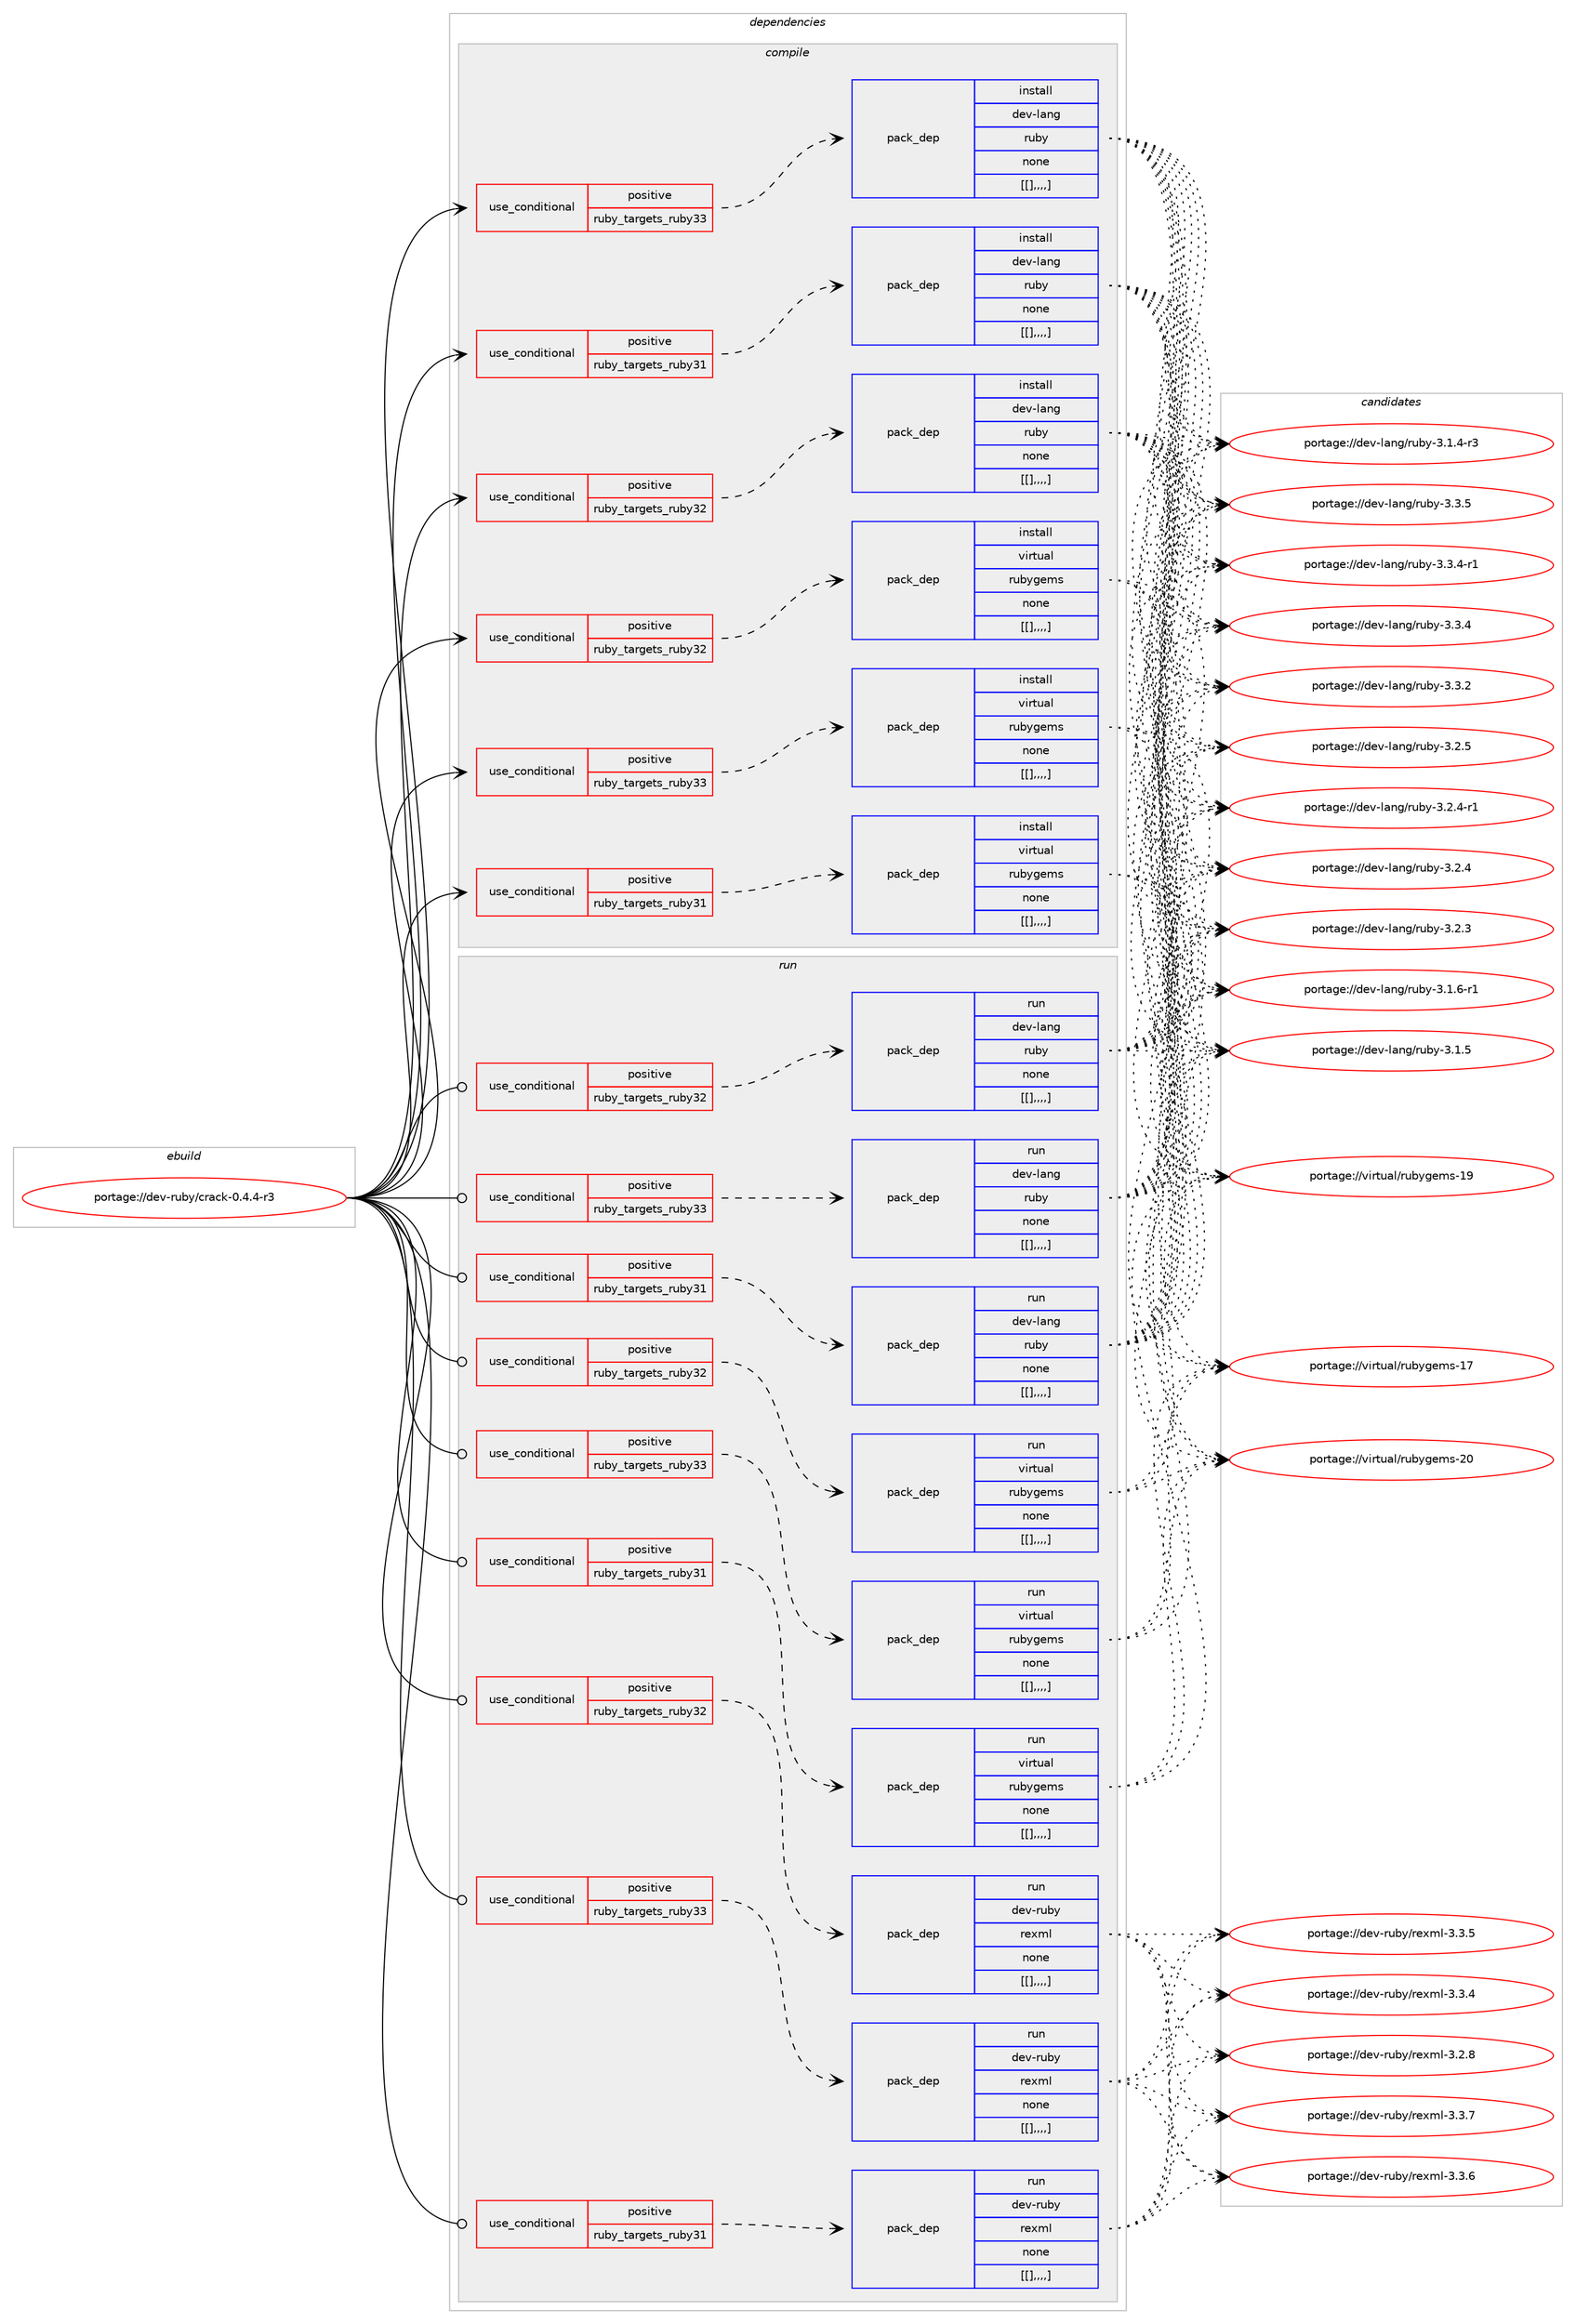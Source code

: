 digraph prolog {

# *************
# Graph options
# *************

newrank=true;
concentrate=true;
compound=true;
graph [rankdir=LR,fontname=Helvetica,fontsize=10,ranksep=1.5];#, ranksep=2.5, nodesep=0.2];
edge  [arrowhead=vee];
node  [fontname=Helvetica,fontsize=10];

# **********
# The ebuild
# **********

subgraph cluster_leftcol {
color=gray;
label=<<i>ebuild</i>>;
id [label="portage://dev-ruby/crack-0.4.4-r3", color=red, width=4, href="../dev-ruby/crack-0.4.4-r3.svg"];
}

# ****************
# The dependencies
# ****************

subgraph cluster_midcol {
color=gray;
label=<<i>dependencies</i>>;
subgraph cluster_compile {
fillcolor="#eeeeee";
style=filled;
label=<<i>compile</i>>;
subgraph cond47287 {
dependency182764 [label=<<TABLE BORDER="0" CELLBORDER="1" CELLSPACING="0" CELLPADDING="4"><TR><TD ROWSPAN="3" CELLPADDING="10">use_conditional</TD></TR><TR><TD>positive</TD></TR><TR><TD>ruby_targets_ruby31</TD></TR></TABLE>>, shape=none, color=red];
subgraph pack134191 {
dependency182765 [label=<<TABLE BORDER="0" CELLBORDER="1" CELLSPACING="0" CELLPADDING="4" WIDTH="220"><TR><TD ROWSPAN="6" CELLPADDING="30">pack_dep</TD></TR><TR><TD WIDTH="110">install</TD></TR><TR><TD>dev-lang</TD></TR><TR><TD>ruby</TD></TR><TR><TD>none</TD></TR><TR><TD>[[],,,,]</TD></TR></TABLE>>, shape=none, color=blue];
}
dependency182764:e -> dependency182765:w [weight=20,style="dashed",arrowhead="vee"];
}
id:e -> dependency182764:w [weight=20,style="solid",arrowhead="vee"];
subgraph cond47288 {
dependency182766 [label=<<TABLE BORDER="0" CELLBORDER="1" CELLSPACING="0" CELLPADDING="4"><TR><TD ROWSPAN="3" CELLPADDING="10">use_conditional</TD></TR><TR><TD>positive</TD></TR><TR><TD>ruby_targets_ruby31</TD></TR></TABLE>>, shape=none, color=red];
subgraph pack134192 {
dependency182767 [label=<<TABLE BORDER="0" CELLBORDER="1" CELLSPACING="0" CELLPADDING="4" WIDTH="220"><TR><TD ROWSPAN="6" CELLPADDING="30">pack_dep</TD></TR><TR><TD WIDTH="110">install</TD></TR><TR><TD>virtual</TD></TR><TR><TD>rubygems</TD></TR><TR><TD>none</TD></TR><TR><TD>[[],,,,]</TD></TR></TABLE>>, shape=none, color=blue];
}
dependency182766:e -> dependency182767:w [weight=20,style="dashed",arrowhead="vee"];
}
id:e -> dependency182766:w [weight=20,style="solid",arrowhead="vee"];
subgraph cond47289 {
dependency182768 [label=<<TABLE BORDER="0" CELLBORDER="1" CELLSPACING="0" CELLPADDING="4"><TR><TD ROWSPAN="3" CELLPADDING="10">use_conditional</TD></TR><TR><TD>positive</TD></TR><TR><TD>ruby_targets_ruby32</TD></TR></TABLE>>, shape=none, color=red];
subgraph pack134193 {
dependency182769 [label=<<TABLE BORDER="0" CELLBORDER="1" CELLSPACING="0" CELLPADDING="4" WIDTH="220"><TR><TD ROWSPAN="6" CELLPADDING="30">pack_dep</TD></TR><TR><TD WIDTH="110">install</TD></TR><TR><TD>dev-lang</TD></TR><TR><TD>ruby</TD></TR><TR><TD>none</TD></TR><TR><TD>[[],,,,]</TD></TR></TABLE>>, shape=none, color=blue];
}
dependency182768:e -> dependency182769:w [weight=20,style="dashed",arrowhead="vee"];
}
id:e -> dependency182768:w [weight=20,style="solid",arrowhead="vee"];
subgraph cond47290 {
dependency182770 [label=<<TABLE BORDER="0" CELLBORDER="1" CELLSPACING="0" CELLPADDING="4"><TR><TD ROWSPAN="3" CELLPADDING="10">use_conditional</TD></TR><TR><TD>positive</TD></TR><TR><TD>ruby_targets_ruby32</TD></TR></TABLE>>, shape=none, color=red];
subgraph pack134194 {
dependency182771 [label=<<TABLE BORDER="0" CELLBORDER="1" CELLSPACING="0" CELLPADDING="4" WIDTH="220"><TR><TD ROWSPAN="6" CELLPADDING="30">pack_dep</TD></TR><TR><TD WIDTH="110">install</TD></TR><TR><TD>virtual</TD></TR><TR><TD>rubygems</TD></TR><TR><TD>none</TD></TR><TR><TD>[[],,,,]</TD></TR></TABLE>>, shape=none, color=blue];
}
dependency182770:e -> dependency182771:w [weight=20,style="dashed",arrowhead="vee"];
}
id:e -> dependency182770:w [weight=20,style="solid",arrowhead="vee"];
subgraph cond47291 {
dependency182772 [label=<<TABLE BORDER="0" CELLBORDER="1" CELLSPACING="0" CELLPADDING="4"><TR><TD ROWSPAN="3" CELLPADDING="10">use_conditional</TD></TR><TR><TD>positive</TD></TR><TR><TD>ruby_targets_ruby33</TD></TR></TABLE>>, shape=none, color=red];
subgraph pack134195 {
dependency182773 [label=<<TABLE BORDER="0" CELLBORDER="1" CELLSPACING="0" CELLPADDING="4" WIDTH="220"><TR><TD ROWSPAN="6" CELLPADDING="30">pack_dep</TD></TR><TR><TD WIDTH="110">install</TD></TR><TR><TD>dev-lang</TD></TR><TR><TD>ruby</TD></TR><TR><TD>none</TD></TR><TR><TD>[[],,,,]</TD></TR></TABLE>>, shape=none, color=blue];
}
dependency182772:e -> dependency182773:w [weight=20,style="dashed",arrowhead="vee"];
}
id:e -> dependency182772:w [weight=20,style="solid",arrowhead="vee"];
subgraph cond47292 {
dependency182774 [label=<<TABLE BORDER="0" CELLBORDER="1" CELLSPACING="0" CELLPADDING="4"><TR><TD ROWSPAN="3" CELLPADDING="10">use_conditional</TD></TR><TR><TD>positive</TD></TR><TR><TD>ruby_targets_ruby33</TD></TR></TABLE>>, shape=none, color=red];
subgraph pack134196 {
dependency182775 [label=<<TABLE BORDER="0" CELLBORDER="1" CELLSPACING="0" CELLPADDING="4" WIDTH="220"><TR><TD ROWSPAN="6" CELLPADDING="30">pack_dep</TD></TR><TR><TD WIDTH="110">install</TD></TR><TR><TD>virtual</TD></TR><TR><TD>rubygems</TD></TR><TR><TD>none</TD></TR><TR><TD>[[],,,,]</TD></TR></TABLE>>, shape=none, color=blue];
}
dependency182774:e -> dependency182775:w [weight=20,style="dashed",arrowhead="vee"];
}
id:e -> dependency182774:w [weight=20,style="solid",arrowhead="vee"];
}
subgraph cluster_compileandrun {
fillcolor="#eeeeee";
style=filled;
label=<<i>compile and run</i>>;
}
subgraph cluster_run {
fillcolor="#eeeeee";
style=filled;
label=<<i>run</i>>;
subgraph cond47293 {
dependency182776 [label=<<TABLE BORDER="0" CELLBORDER="1" CELLSPACING="0" CELLPADDING="4"><TR><TD ROWSPAN="3" CELLPADDING="10">use_conditional</TD></TR><TR><TD>positive</TD></TR><TR><TD>ruby_targets_ruby31</TD></TR></TABLE>>, shape=none, color=red];
subgraph pack134197 {
dependency182777 [label=<<TABLE BORDER="0" CELLBORDER="1" CELLSPACING="0" CELLPADDING="4" WIDTH="220"><TR><TD ROWSPAN="6" CELLPADDING="30">pack_dep</TD></TR><TR><TD WIDTH="110">run</TD></TR><TR><TD>dev-lang</TD></TR><TR><TD>ruby</TD></TR><TR><TD>none</TD></TR><TR><TD>[[],,,,]</TD></TR></TABLE>>, shape=none, color=blue];
}
dependency182776:e -> dependency182777:w [weight=20,style="dashed",arrowhead="vee"];
}
id:e -> dependency182776:w [weight=20,style="solid",arrowhead="odot"];
subgraph cond47294 {
dependency182778 [label=<<TABLE BORDER="0" CELLBORDER="1" CELLSPACING="0" CELLPADDING="4"><TR><TD ROWSPAN="3" CELLPADDING="10">use_conditional</TD></TR><TR><TD>positive</TD></TR><TR><TD>ruby_targets_ruby31</TD></TR></TABLE>>, shape=none, color=red];
subgraph pack134198 {
dependency182779 [label=<<TABLE BORDER="0" CELLBORDER="1" CELLSPACING="0" CELLPADDING="4" WIDTH="220"><TR><TD ROWSPAN="6" CELLPADDING="30">pack_dep</TD></TR><TR><TD WIDTH="110">run</TD></TR><TR><TD>dev-ruby</TD></TR><TR><TD>rexml</TD></TR><TR><TD>none</TD></TR><TR><TD>[[],,,,]</TD></TR></TABLE>>, shape=none, color=blue];
}
dependency182778:e -> dependency182779:w [weight=20,style="dashed",arrowhead="vee"];
}
id:e -> dependency182778:w [weight=20,style="solid",arrowhead="odot"];
subgraph cond47295 {
dependency182780 [label=<<TABLE BORDER="0" CELLBORDER="1" CELLSPACING="0" CELLPADDING="4"><TR><TD ROWSPAN="3" CELLPADDING="10">use_conditional</TD></TR><TR><TD>positive</TD></TR><TR><TD>ruby_targets_ruby31</TD></TR></TABLE>>, shape=none, color=red];
subgraph pack134199 {
dependency182781 [label=<<TABLE BORDER="0" CELLBORDER="1" CELLSPACING="0" CELLPADDING="4" WIDTH="220"><TR><TD ROWSPAN="6" CELLPADDING="30">pack_dep</TD></TR><TR><TD WIDTH="110">run</TD></TR><TR><TD>virtual</TD></TR><TR><TD>rubygems</TD></TR><TR><TD>none</TD></TR><TR><TD>[[],,,,]</TD></TR></TABLE>>, shape=none, color=blue];
}
dependency182780:e -> dependency182781:w [weight=20,style="dashed",arrowhead="vee"];
}
id:e -> dependency182780:w [weight=20,style="solid",arrowhead="odot"];
subgraph cond47296 {
dependency182782 [label=<<TABLE BORDER="0" CELLBORDER="1" CELLSPACING="0" CELLPADDING="4"><TR><TD ROWSPAN="3" CELLPADDING="10">use_conditional</TD></TR><TR><TD>positive</TD></TR><TR><TD>ruby_targets_ruby32</TD></TR></TABLE>>, shape=none, color=red];
subgraph pack134200 {
dependency182783 [label=<<TABLE BORDER="0" CELLBORDER="1" CELLSPACING="0" CELLPADDING="4" WIDTH="220"><TR><TD ROWSPAN="6" CELLPADDING="30">pack_dep</TD></TR><TR><TD WIDTH="110">run</TD></TR><TR><TD>dev-lang</TD></TR><TR><TD>ruby</TD></TR><TR><TD>none</TD></TR><TR><TD>[[],,,,]</TD></TR></TABLE>>, shape=none, color=blue];
}
dependency182782:e -> dependency182783:w [weight=20,style="dashed",arrowhead="vee"];
}
id:e -> dependency182782:w [weight=20,style="solid",arrowhead="odot"];
subgraph cond47297 {
dependency182784 [label=<<TABLE BORDER="0" CELLBORDER="1" CELLSPACING="0" CELLPADDING="4"><TR><TD ROWSPAN="3" CELLPADDING="10">use_conditional</TD></TR><TR><TD>positive</TD></TR><TR><TD>ruby_targets_ruby32</TD></TR></TABLE>>, shape=none, color=red];
subgraph pack134201 {
dependency182785 [label=<<TABLE BORDER="0" CELLBORDER="1" CELLSPACING="0" CELLPADDING="4" WIDTH="220"><TR><TD ROWSPAN="6" CELLPADDING="30">pack_dep</TD></TR><TR><TD WIDTH="110">run</TD></TR><TR><TD>dev-ruby</TD></TR><TR><TD>rexml</TD></TR><TR><TD>none</TD></TR><TR><TD>[[],,,,]</TD></TR></TABLE>>, shape=none, color=blue];
}
dependency182784:e -> dependency182785:w [weight=20,style="dashed",arrowhead="vee"];
}
id:e -> dependency182784:w [weight=20,style="solid",arrowhead="odot"];
subgraph cond47298 {
dependency182786 [label=<<TABLE BORDER="0" CELLBORDER="1" CELLSPACING="0" CELLPADDING="4"><TR><TD ROWSPAN="3" CELLPADDING="10">use_conditional</TD></TR><TR><TD>positive</TD></TR><TR><TD>ruby_targets_ruby32</TD></TR></TABLE>>, shape=none, color=red];
subgraph pack134202 {
dependency182787 [label=<<TABLE BORDER="0" CELLBORDER="1" CELLSPACING="0" CELLPADDING="4" WIDTH="220"><TR><TD ROWSPAN="6" CELLPADDING="30">pack_dep</TD></TR><TR><TD WIDTH="110">run</TD></TR><TR><TD>virtual</TD></TR><TR><TD>rubygems</TD></TR><TR><TD>none</TD></TR><TR><TD>[[],,,,]</TD></TR></TABLE>>, shape=none, color=blue];
}
dependency182786:e -> dependency182787:w [weight=20,style="dashed",arrowhead="vee"];
}
id:e -> dependency182786:w [weight=20,style="solid",arrowhead="odot"];
subgraph cond47299 {
dependency182788 [label=<<TABLE BORDER="0" CELLBORDER="1" CELLSPACING="0" CELLPADDING="4"><TR><TD ROWSPAN="3" CELLPADDING="10">use_conditional</TD></TR><TR><TD>positive</TD></TR><TR><TD>ruby_targets_ruby33</TD></TR></TABLE>>, shape=none, color=red];
subgraph pack134203 {
dependency182789 [label=<<TABLE BORDER="0" CELLBORDER="1" CELLSPACING="0" CELLPADDING="4" WIDTH="220"><TR><TD ROWSPAN="6" CELLPADDING="30">pack_dep</TD></TR><TR><TD WIDTH="110">run</TD></TR><TR><TD>dev-lang</TD></TR><TR><TD>ruby</TD></TR><TR><TD>none</TD></TR><TR><TD>[[],,,,]</TD></TR></TABLE>>, shape=none, color=blue];
}
dependency182788:e -> dependency182789:w [weight=20,style="dashed",arrowhead="vee"];
}
id:e -> dependency182788:w [weight=20,style="solid",arrowhead="odot"];
subgraph cond47300 {
dependency182790 [label=<<TABLE BORDER="0" CELLBORDER="1" CELLSPACING="0" CELLPADDING="4"><TR><TD ROWSPAN="3" CELLPADDING="10">use_conditional</TD></TR><TR><TD>positive</TD></TR><TR><TD>ruby_targets_ruby33</TD></TR></TABLE>>, shape=none, color=red];
subgraph pack134204 {
dependency182791 [label=<<TABLE BORDER="0" CELLBORDER="1" CELLSPACING="0" CELLPADDING="4" WIDTH="220"><TR><TD ROWSPAN="6" CELLPADDING="30">pack_dep</TD></TR><TR><TD WIDTH="110">run</TD></TR><TR><TD>dev-ruby</TD></TR><TR><TD>rexml</TD></TR><TR><TD>none</TD></TR><TR><TD>[[],,,,]</TD></TR></TABLE>>, shape=none, color=blue];
}
dependency182790:e -> dependency182791:w [weight=20,style="dashed",arrowhead="vee"];
}
id:e -> dependency182790:w [weight=20,style="solid",arrowhead="odot"];
subgraph cond47301 {
dependency182792 [label=<<TABLE BORDER="0" CELLBORDER="1" CELLSPACING="0" CELLPADDING="4"><TR><TD ROWSPAN="3" CELLPADDING="10">use_conditional</TD></TR><TR><TD>positive</TD></TR><TR><TD>ruby_targets_ruby33</TD></TR></TABLE>>, shape=none, color=red];
subgraph pack134205 {
dependency182793 [label=<<TABLE BORDER="0" CELLBORDER="1" CELLSPACING="0" CELLPADDING="4" WIDTH="220"><TR><TD ROWSPAN="6" CELLPADDING="30">pack_dep</TD></TR><TR><TD WIDTH="110">run</TD></TR><TR><TD>virtual</TD></TR><TR><TD>rubygems</TD></TR><TR><TD>none</TD></TR><TR><TD>[[],,,,]</TD></TR></TABLE>>, shape=none, color=blue];
}
dependency182792:e -> dependency182793:w [weight=20,style="dashed",arrowhead="vee"];
}
id:e -> dependency182792:w [weight=20,style="solid",arrowhead="odot"];
}
}

# **************
# The candidates
# **************

subgraph cluster_choices {
rank=same;
color=gray;
label=<<i>candidates</i>>;

subgraph choice134191 {
color=black;
nodesep=1;
choice10010111845108971101034711411798121455146514653 [label="portage://dev-lang/ruby-3.3.5", color=red, width=4,href="../dev-lang/ruby-3.3.5.svg"];
choice100101118451089711010347114117981214551465146524511449 [label="portage://dev-lang/ruby-3.3.4-r1", color=red, width=4,href="../dev-lang/ruby-3.3.4-r1.svg"];
choice10010111845108971101034711411798121455146514652 [label="portage://dev-lang/ruby-3.3.4", color=red, width=4,href="../dev-lang/ruby-3.3.4.svg"];
choice10010111845108971101034711411798121455146514650 [label="portage://dev-lang/ruby-3.3.2", color=red, width=4,href="../dev-lang/ruby-3.3.2.svg"];
choice10010111845108971101034711411798121455146504653 [label="portage://dev-lang/ruby-3.2.5", color=red, width=4,href="../dev-lang/ruby-3.2.5.svg"];
choice100101118451089711010347114117981214551465046524511449 [label="portage://dev-lang/ruby-3.2.4-r1", color=red, width=4,href="../dev-lang/ruby-3.2.4-r1.svg"];
choice10010111845108971101034711411798121455146504652 [label="portage://dev-lang/ruby-3.2.4", color=red, width=4,href="../dev-lang/ruby-3.2.4.svg"];
choice10010111845108971101034711411798121455146504651 [label="portage://dev-lang/ruby-3.2.3", color=red, width=4,href="../dev-lang/ruby-3.2.3.svg"];
choice100101118451089711010347114117981214551464946544511449 [label="portage://dev-lang/ruby-3.1.6-r1", color=red, width=4,href="../dev-lang/ruby-3.1.6-r1.svg"];
choice10010111845108971101034711411798121455146494653 [label="portage://dev-lang/ruby-3.1.5", color=red, width=4,href="../dev-lang/ruby-3.1.5.svg"];
choice100101118451089711010347114117981214551464946524511451 [label="portage://dev-lang/ruby-3.1.4-r3", color=red, width=4,href="../dev-lang/ruby-3.1.4-r3.svg"];
dependency182765:e -> choice10010111845108971101034711411798121455146514653:w [style=dotted,weight="100"];
dependency182765:e -> choice100101118451089711010347114117981214551465146524511449:w [style=dotted,weight="100"];
dependency182765:e -> choice10010111845108971101034711411798121455146514652:w [style=dotted,weight="100"];
dependency182765:e -> choice10010111845108971101034711411798121455146514650:w [style=dotted,weight="100"];
dependency182765:e -> choice10010111845108971101034711411798121455146504653:w [style=dotted,weight="100"];
dependency182765:e -> choice100101118451089711010347114117981214551465046524511449:w [style=dotted,weight="100"];
dependency182765:e -> choice10010111845108971101034711411798121455146504652:w [style=dotted,weight="100"];
dependency182765:e -> choice10010111845108971101034711411798121455146504651:w [style=dotted,weight="100"];
dependency182765:e -> choice100101118451089711010347114117981214551464946544511449:w [style=dotted,weight="100"];
dependency182765:e -> choice10010111845108971101034711411798121455146494653:w [style=dotted,weight="100"];
dependency182765:e -> choice100101118451089711010347114117981214551464946524511451:w [style=dotted,weight="100"];
}
subgraph choice134192 {
color=black;
nodesep=1;
choice118105114116117971084711411798121103101109115455048 [label="portage://virtual/rubygems-20", color=red, width=4,href="../virtual/rubygems-20.svg"];
choice118105114116117971084711411798121103101109115454957 [label="portage://virtual/rubygems-19", color=red, width=4,href="../virtual/rubygems-19.svg"];
choice118105114116117971084711411798121103101109115454955 [label="portage://virtual/rubygems-17", color=red, width=4,href="../virtual/rubygems-17.svg"];
dependency182767:e -> choice118105114116117971084711411798121103101109115455048:w [style=dotted,weight="100"];
dependency182767:e -> choice118105114116117971084711411798121103101109115454957:w [style=dotted,weight="100"];
dependency182767:e -> choice118105114116117971084711411798121103101109115454955:w [style=dotted,weight="100"];
}
subgraph choice134193 {
color=black;
nodesep=1;
choice10010111845108971101034711411798121455146514653 [label="portage://dev-lang/ruby-3.3.5", color=red, width=4,href="../dev-lang/ruby-3.3.5.svg"];
choice100101118451089711010347114117981214551465146524511449 [label="portage://dev-lang/ruby-3.3.4-r1", color=red, width=4,href="../dev-lang/ruby-3.3.4-r1.svg"];
choice10010111845108971101034711411798121455146514652 [label="portage://dev-lang/ruby-3.3.4", color=red, width=4,href="../dev-lang/ruby-3.3.4.svg"];
choice10010111845108971101034711411798121455146514650 [label="portage://dev-lang/ruby-3.3.2", color=red, width=4,href="../dev-lang/ruby-3.3.2.svg"];
choice10010111845108971101034711411798121455146504653 [label="portage://dev-lang/ruby-3.2.5", color=red, width=4,href="../dev-lang/ruby-3.2.5.svg"];
choice100101118451089711010347114117981214551465046524511449 [label="portage://dev-lang/ruby-3.2.4-r1", color=red, width=4,href="../dev-lang/ruby-3.2.4-r1.svg"];
choice10010111845108971101034711411798121455146504652 [label="portage://dev-lang/ruby-3.2.4", color=red, width=4,href="../dev-lang/ruby-3.2.4.svg"];
choice10010111845108971101034711411798121455146504651 [label="portage://dev-lang/ruby-3.2.3", color=red, width=4,href="../dev-lang/ruby-3.2.3.svg"];
choice100101118451089711010347114117981214551464946544511449 [label="portage://dev-lang/ruby-3.1.6-r1", color=red, width=4,href="../dev-lang/ruby-3.1.6-r1.svg"];
choice10010111845108971101034711411798121455146494653 [label="portage://dev-lang/ruby-3.1.5", color=red, width=4,href="../dev-lang/ruby-3.1.5.svg"];
choice100101118451089711010347114117981214551464946524511451 [label="portage://dev-lang/ruby-3.1.4-r3", color=red, width=4,href="../dev-lang/ruby-3.1.4-r3.svg"];
dependency182769:e -> choice10010111845108971101034711411798121455146514653:w [style=dotted,weight="100"];
dependency182769:e -> choice100101118451089711010347114117981214551465146524511449:w [style=dotted,weight="100"];
dependency182769:e -> choice10010111845108971101034711411798121455146514652:w [style=dotted,weight="100"];
dependency182769:e -> choice10010111845108971101034711411798121455146514650:w [style=dotted,weight="100"];
dependency182769:e -> choice10010111845108971101034711411798121455146504653:w [style=dotted,weight="100"];
dependency182769:e -> choice100101118451089711010347114117981214551465046524511449:w [style=dotted,weight="100"];
dependency182769:e -> choice10010111845108971101034711411798121455146504652:w [style=dotted,weight="100"];
dependency182769:e -> choice10010111845108971101034711411798121455146504651:w [style=dotted,weight="100"];
dependency182769:e -> choice100101118451089711010347114117981214551464946544511449:w [style=dotted,weight="100"];
dependency182769:e -> choice10010111845108971101034711411798121455146494653:w [style=dotted,weight="100"];
dependency182769:e -> choice100101118451089711010347114117981214551464946524511451:w [style=dotted,weight="100"];
}
subgraph choice134194 {
color=black;
nodesep=1;
choice118105114116117971084711411798121103101109115455048 [label="portage://virtual/rubygems-20", color=red, width=4,href="../virtual/rubygems-20.svg"];
choice118105114116117971084711411798121103101109115454957 [label="portage://virtual/rubygems-19", color=red, width=4,href="../virtual/rubygems-19.svg"];
choice118105114116117971084711411798121103101109115454955 [label="portage://virtual/rubygems-17", color=red, width=4,href="../virtual/rubygems-17.svg"];
dependency182771:e -> choice118105114116117971084711411798121103101109115455048:w [style=dotted,weight="100"];
dependency182771:e -> choice118105114116117971084711411798121103101109115454957:w [style=dotted,weight="100"];
dependency182771:e -> choice118105114116117971084711411798121103101109115454955:w [style=dotted,weight="100"];
}
subgraph choice134195 {
color=black;
nodesep=1;
choice10010111845108971101034711411798121455146514653 [label="portage://dev-lang/ruby-3.3.5", color=red, width=4,href="../dev-lang/ruby-3.3.5.svg"];
choice100101118451089711010347114117981214551465146524511449 [label="portage://dev-lang/ruby-3.3.4-r1", color=red, width=4,href="../dev-lang/ruby-3.3.4-r1.svg"];
choice10010111845108971101034711411798121455146514652 [label="portage://dev-lang/ruby-3.3.4", color=red, width=4,href="../dev-lang/ruby-3.3.4.svg"];
choice10010111845108971101034711411798121455146514650 [label="portage://dev-lang/ruby-3.3.2", color=red, width=4,href="../dev-lang/ruby-3.3.2.svg"];
choice10010111845108971101034711411798121455146504653 [label="portage://dev-lang/ruby-3.2.5", color=red, width=4,href="../dev-lang/ruby-3.2.5.svg"];
choice100101118451089711010347114117981214551465046524511449 [label="portage://dev-lang/ruby-3.2.4-r1", color=red, width=4,href="../dev-lang/ruby-3.2.4-r1.svg"];
choice10010111845108971101034711411798121455146504652 [label="portage://dev-lang/ruby-3.2.4", color=red, width=4,href="../dev-lang/ruby-3.2.4.svg"];
choice10010111845108971101034711411798121455146504651 [label="portage://dev-lang/ruby-3.2.3", color=red, width=4,href="../dev-lang/ruby-3.2.3.svg"];
choice100101118451089711010347114117981214551464946544511449 [label="portage://dev-lang/ruby-3.1.6-r1", color=red, width=4,href="../dev-lang/ruby-3.1.6-r1.svg"];
choice10010111845108971101034711411798121455146494653 [label="portage://dev-lang/ruby-3.1.5", color=red, width=4,href="../dev-lang/ruby-3.1.5.svg"];
choice100101118451089711010347114117981214551464946524511451 [label="portage://dev-lang/ruby-3.1.4-r3", color=red, width=4,href="../dev-lang/ruby-3.1.4-r3.svg"];
dependency182773:e -> choice10010111845108971101034711411798121455146514653:w [style=dotted,weight="100"];
dependency182773:e -> choice100101118451089711010347114117981214551465146524511449:w [style=dotted,weight="100"];
dependency182773:e -> choice10010111845108971101034711411798121455146514652:w [style=dotted,weight="100"];
dependency182773:e -> choice10010111845108971101034711411798121455146514650:w [style=dotted,weight="100"];
dependency182773:e -> choice10010111845108971101034711411798121455146504653:w [style=dotted,weight="100"];
dependency182773:e -> choice100101118451089711010347114117981214551465046524511449:w [style=dotted,weight="100"];
dependency182773:e -> choice10010111845108971101034711411798121455146504652:w [style=dotted,weight="100"];
dependency182773:e -> choice10010111845108971101034711411798121455146504651:w [style=dotted,weight="100"];
dependency182773:e -> choice100101118451089711010347114117981214551464946544511449:w [style=dotted,weight="100"];
dependency182773:e -> choice10010111845108971101034711411798121455146494653:w [style=dotted,weight="100"];
dependency182773:e -> choice100101118451089711010347114117981214551464946524511451:w [style=dotted,weight="100"];
}
subgraph choice134196 {
color=black;
nodesep=1;
choice118105114116117971084711411798121103101109115455048 [label="portage://virtual/rubygems-20", color=red, width=4,href="../virtual/rubygems-20.svg"];
choice118105114116117971084711411798121103101109115454957 [label="portage://virtual/rubygems-19", color=red, width=4,href="../virtual/rubygems-19.svg"];
choice118105114116117971084711411798121103101109115454955 [label="portage://virtual/rubygems-17", color=red, width=4,href="../virtual/rubygems-17.svg"];
dependency182775:e -> choice118105114116117971084711411798121103101109115455048:w [style=dotted,weight="100"];
dependency182775:e -> choice118105114116117971084711411798121103101109115454957:w [style=dotted,weight="100"];
dependency182775:e -> choice118105114116117971084711411798121103101109115454955:w [style=dotted,weight="100"];
}
subgraph choice134197 {
color=black;
nodesep=1;
choice10010111845108971101034711411798121455146514653 [label="portage://dev-lang/ruby-3.3.5", color=red, width=4,href="../dev-lang/ruby-3.3.5.svg"];
choice100101118451089711010347114117981214551465146524511449 [label="portage://dev-lang/ruby-3.3.4-r1", color=red, width=4,href="../dev-lang/ruby-3.3.4-r1.svg"];
choice10010111845108971101034711411798121455146514652 [label="portage://dev-lang/ruby-3.3.4", color=red, width=4,href="../dev-lang/ruby-3.3.4.svg"];
choice10010111845108971101034711411798121455146514650 [label="portage://dev-lang/ruby-3.3.2", color=red, width=4,href="../dev-lang/ruby-3.3.2.svg"];
choice10010111845108971101034711411798121455146504653 [label="portage://dev-lang/ruby-3.2.5", color=red, width=4,href="../dev-lang/ruby-3.2.5.svg"];
choice100101118451089711010347114117981214551465046524511449 [label="portage://dev-lang/ruby-3.2.4-r1", color=red, width=4,href="../dev-lang/ruby-3.2.4-r1.svg"];
choice10010111845108971101034711411798121455146504652 [label="portage://dev-lang/ruby-3.2.4", color=red, width=4,href="../dev-lang/ruby-3.2.4.svg"];
choice10010111845108971101034711411798121455146504651 [label="portage://dev-lang/ruby-3.2.3", color=red, width=4,href="../dev-lang/ruby-3.2.3.svg"];
choice100101118451089711010347114117981214551464946544511449 [label="portage://dev-lang/ruby-3.1.6-r1", color=red, width=4,href="../dev-lang/ruby-3.1.6-r1.svg"];
choice10010111845108971101034711411798121455146494653 [label="portage://dev-lang/ruby-3.1.5", color=red, width=4,href="../dev-lang/ruby-3.1.5.svg"];
choice100101118451089711010347114117981214551464946524511451 [label="portage://dev-lang/ruby-3.1.4-r3", color=red, width=4,href="../dev-lang/ruby-3.1.4-r3.svg"];
dependency182777:e -> choice10010111845108971101034711411798121455146514653:w [style=dotted,weight="100"];
dependency182777:e -> choice100101118451089711010347114117981214551465146524511449:w [style=dotted,weight="100"];
dependency182777:e -> choice10010111845108971101034711411798121455146514652:w [style=dotted,weight="100"];
dependency182777:e -> choice10010111845108971101034711411798121455146514650:w [style=dotted,weight="100"];
dependency182777:e -> choice10010111845108971101034711411798121455146504653:w [style=dotted,weight="100"];
dependency182777:e -> choice100101118451089711010347114117981214551465046524511449:w [style=dotted,weight="100"];
dependency182777:e -> choice10010111845108971101034711411798121455146504652:w [style=dotted,weight="100"];
dependency182777:e -> choice10010111845108971101034711411798121455146504651:w [style=dotted,weight="100"];
dependency182777:e -> choice100101118451089711010347114117981214551464946544511449:w [style=dotted,weight="100"];
dependency182777:e -> choice10010111845108971101034711411798121455146494653:w [style=dotted,weight="100"];
dependency182777:e -> choice100101118451089711010347114117981214551464946524511451:w [style=dotted,weight="100"];
}
subgraph choice134198 {
color=black;
nodesep=1;
choice100101118451141179812147114101120109108455146514655 [label="portage://dev-ruby/rexml-3.3.7", color=red, width=4,href="../dev-ruby/rexml-3.3.7.svg"];
choice100101118451141179812147114101120109108455146514654 [label="portage://dev-ruby/rexml-3.3.6", color=red, width=4,href="../dev-ruby/rexml-3.3.6.svg"];
choice100101118451141179812147114101120109108455146514653 [label="portage://dev-ruby/rexml-3.3.5", color=red, width=4,href="../dev-ruby/rexml-3.3.5.svg"];
choice100101118451141179812147114101120109108455146514652 [label="portage://dev-ruby/rexml-3.3.4", color=red, width=4,href="../dev-ruby/rexml-3.3.4.svg"];
choice100101118451141179812147114101120109108455146504656 [label="portage://dev-ruby/rexml-3.2.8", color=red, width=4,href="../dev-ruby/rexml-3.2.8.svg"];
dependency182779:e -> choice100101118451141179812147114101120109108455146514655:w [style=dotted,weight="100"];
dependency182779:e -> choice100101118451141179812147114101120109108455146514654:w [style=dotted,weight="100"];
dependency182779:e -> choice100101118451141179812147114101120109108455146514653:w [style=dotted,weight="100"];
dependency182779:e -> choice100101118451141179812147114101120109108455146514652:w [style=dotted,weight="100"];
dependency182779:e -> choice100101118451141179812147114101120109108455146504656:w [style=dotted,weight="100"];
}
subgraph choice134199 {
color=black;
nodesep=1;
choice118105114116117971084711411798121103101109115455048 [label="portage://virtual/rubygems-20", color=red, width=4,href="../virtual/rubygems-20.svg"];
choice118105114116117971084711411798121103101109115454957 [label="portage://virtual/rubygems-19", color=red, width=4,href="../virtual/rubygems-19.svg"];
choice118105114116117971084711411798121103101109115454955 [label="portage://virtual/rubygems-17", color=red, width=4,href="../virtual/rubygems-17.svg"];
dependency182781:e -> choice118105114116117971084711411798121103101109115455048:w [style=dotted,weight="100"];
dependency182781:e -> choice118105114116117971084711411798121103101109115454957:w [style=dotted,weight="100"];
dependency182781:e -> choice118105114116117971084711411798121103101109115454955:w [style=dotted,weight="100"];
}
subgraph choice134200 {
color=black;
nodesep=1;
choice10010111845108971101034711411798121455146514653 [label="portage://dev-lang/ruby-3.3.5", color=red, width=4,href="../dev-lang/ruby-3.3.5.svg"];
choice100101118451089711010347114117981214551465146524511449 [label="portage://dev-lang/ruby-3.3.4-r1", color=red, width=4,href="../dev-lang/ruby-3.3.4-r1.svg"];
choice10010111845108971101034711411798121455146514652 [label="portage://dev-lang/ruby-3.3.4", color=red, width=4,href="../dev-lang/ruby-3.3.4.svg"];
choice10010111845108971101034711411798121455146514650 [label="portage://dev-lang/ruby-3.3.2", color=red, width=4,href="../dev-lang/ruby-3.3.2.svg"];
choice10010111845108971101034711411798121455146504653 [label="portage://dev-lang/ruby-3.2.5", color=red, width=4,href="../dev-lang/ruby-3.2.5.svg"];
choice100101118451089711010347114117981214551465046524511449 [label="portage://dev-lang/ruby-3.2.4-r1", color=red, width=4,href="../dev-lang/ruby-3.2.4-r1.svg"];
choice10010111845108971101034711411798121455146504652 [label="portage://dev-lang/ruby-3.2.4", color=red, width=4,href="../dev-lang/ruby-3.2.4.svg"];
choice10010111845108971101034711411798121455146504651 [label="portage://dev-lang/ruby-3.2.3", color=red, width=4,href="../dev-lang/ruby-3.2.3.svg"];
choice100101118451089711010347114117981214551464946544511449 [label="portage://dev-lang/ruby-3.1.6-r1", color=red, width=4,href="../dev-lang/ruby-3.1.6-r1.svg"];
choice10010111845108971101034711411798121455146494653 [label="portage://dev-lang/ruby-3.1.5", color=red, width=4,href="../dev-lang/ruby-3.1.5.svg"];
choice100101118451089711010347114117981214551464946524511451 [label="portage://dev-lang/ruby-3.1.4-r3", color=red, width=4,href="../dev-lang/ruby-3.1.4-r3.svg"];
dependency182783:e -> choice10010111845108971101034711411798121455146514653:w [style=dotted,weight="100"];
dependency182783:e -> choice100101118451089711010347114117981214551465146524511449:w [style=dotted,weight="100"];
dependency182783:e -> choice10010111845108971101034711411798121455146514652:w [style=dotted,weight="100"];
dependency182783:e -> choice10010111845108971101034711411798121455146514650:w [style=dotted,weight="100"];
dependency182783:e -> choice10010111845108971101034711411798121455146504653:w [style=dotted,weight="100"];
dependency182783:e -> choice100101118451089711010347114117981214551465046524511449:w [style=dotted,weight="100"];
dependency182783:e -> choice10010111845108971101034711411798121455146504652:w [style=dotted,weight="100"];
dependency182783:e -> choice10010111845108971101034711411798121455146504651:w [style=dotted,weight="100"];
dependency182783:e -> choice100101118451089711010347114117981214551464946544511449:w [style=dotted,weight="100"];
dependency182783:e -> choice10010111845108971101034711411798121455146494653:w [style=dotted,weight="100"];
dependency182783:e -> choice100101118451089711010347114117981214551464946524511451:w [style=dotted,weight="100"];
}
subgraph choice134201 {
color=black;
nodesep=1;
choice100101118451141179812147114101120109108455146514655 [label="portage://dev-ruby/rexml-3.3.7", color=red, width=4,href="../dev-ruby/rexml-3.3.7.svg"];
choice100101118451141179812147114101120109108455146514654 [label="portage://dev-ruby/rexml-3.3.6", color=red, width=4,href="../dev-ruby/rexml-3.3.6.svg"];
choice100101118451141179812147114101120109108455146514653 [label="portage://dev-ruby/rexml-3.3.5", color=red, width=4,href="../dev-ruby/rexml-3.3.5.svg"];
choice100101118451141179812147114101120109108455146514652 [label="portage://dev-ruby/rexml-3.3.4", color=red, width=4,href="../dev-ruby/rexml-3.3.4.svg"];
choice100101118451141179812147114101120109108455146504656 [label="portage://dev-ruby/rexml-3.2.8", color=red, width=4,href="../dev-ruby/rexml-3.2.8.svg"];
dependency182785:e -> choice100101118451141179812147114101120109108455146514655:w [style=dotted,weight="100"];
dependency182785:e -> choice100101118451141179812147114101120109108455146514654:w [style=dotted,weight="100"];
dependency182785:e -> choice100101118451141179812147114101120109108455146514653:w [style=dotted,weight="100"];
dependency182785:e -> choice100101118451141179812147114101120109108455146514652:w [style=dotted,weight="100"];
dependency182785:e -> choice100101118451141179812147114101120109108455146504656:w [style=dotted,weight="100"];
}
subgraph choice134202 {
color=black;
nodesep=1;
choice118105114116117971084711411798121103101109115455048 [label="portage://virtual/rubygems-20", color=red, width=4,href="../virtual/rubygems-20.svg"];
choice118105114116117971084711411798121103101109115454957 [label="portage://virtual/rubygems-19", color=red, width=4,href="../virtual/rubygems-19.svg"];
choice118105114116117971084711411798121103101109115454955 [label="portage://virtual/rubygems-17", color=red, width=4,href="../virtual/rubygems-17.svg"];
dependency182787:e -> choice118105114116117971084711411798121103101109115455048:w [style=dotted,weight="100"];
dependency182787:e -> choice118105114116117971084711411798121103101109115454957:w [style=dotted,weight="100"];
dependency182787:e -> choice118105114116117971084711411798121103101109115454955:w [style=dotted,weight="100"];
}
subgraph choice134203 {
color=black;
nodesep=1;
choice10010111845108971101034711411798121455146514653 [label="portage://dev-lang/ruby-3.3.5", color=red, width=4,href="../dev-lang/ruby-3.3.5.svg"];
choice100101118451089711010347114117981214551465146524511449 [label="portage://dev-lang/ruby-3.3.4-r1", color=red, width=4,href="../dev-lang/ruby-3.3.4-r1.svg"];
choice10010111845108971101034711411798121455146514652 [label="portage://dev-lang/ruby-3.3.4", color=red, width=4,href="../dev-lang/ruby-3.3.4.svg"];
choice10010111845108971101034711411798121455146514650 [label="portage://dev-lang/ruby-3.3.2", color=red, width=4,href="../dev-lang/ruby-3.3.2.svg"];
choice10010111845108971101034711411798121455146504653 [label="portage://dev-lang/ruby-3.2.5", color=red, width=4,href="../dev-lang/ruby-3.2.5.svg"];
choice100101118451089711010347114117981214551465046524511449 [label="portage://dev-lang/ruby-3.2.4-r1", color=red, width=4,href="../dev-lang/ruby-3.2.4-r1.svg"];
choice10010111845108971101034711411798121455146504652 [label="portage://dev-lang/ruby-3.2.4", color=red, width=4,href="../dev-lang/ruby-3.2.4.svg"];
choice10010111845108971101034711411798121455146504651 [label="portage://dev-lang/ruby-3.2.3", color=red, width=4,href="../dev-lang/ruby-3.2.3.svg"];
choice100101118451089711010347114117981214551464946544511449 [label="portage://dev-lang/ruby-3.1.6-r1", color=red, width=4,href="../dev-lang/ruby-3.1.6-r1.svg"];
choice10010111845108971101034711411798121455146494653 [label="portage://dev-lang/ruby-3.1.5", color=red, width=4,href="../dev-lang/ruby-3.1.5.svg"];
choice100101118451089711010347114117981214551464946524511451 [label="portage://dev-lang/ruby-3.1.4-r3", color=red, width=4,href="../dev-lang/ruby-3.1.4-r3.svg"];
dependency182789:e -> choice10010111845108971101034711411798121455146514653:w [style=dotted,weight="100"];
dependency182789:e -> choice100101118451089711010347114117981214551465146524511449:w [style=dotted,weight="100"];
dependency182789:e -> choice10010111845108971101034711411798121455146514652:w [style=dotted,weight="100"];
dependency182789:e -> choice10010111845108971101034711411798121455146514650:w [style=dotted,weight="100"];
dependency182789:e -> choice10010111845108971101034711411798121455146504653:w [style=dotted,weight="100"];
dependency182789:e -> choice100101118451089711010347114117981214551465046524511449:w [style=dotted,weight="100"];
dependency182789:e -> choice10010111845108971101034711411798121455146504652:w [style=dotted,weight="100"];
dependency182789:e -> choice10010111845108971101034711411798121455146504651:w [style=dotted,weight="100"];
dependency182789:e -> choice100101118451089711010347114117981214551464946544511449:w [style=dotted,weight="100"];
dependency182789:e -> choice10010111845108971101034711411798121455146494653:w [style=dotted,weight="100"];
dependency182789:e -> choice100101118451089711010347114117981214551464946524511451:w [style=dotted,weight="100"];
}
subgraph choice134204 {
color=black;
nodesep=1;
choice100101118451141179812147114101120109108455146514655 [label="portage://dev-ruby/rexml-3.3.7", color=red, width=4,href="../dev-ruby/rexml-3.3.7.svg"];
choice100101118451141179812147114101120109108455146514654 [label="portage://dev-ruby/rexml-3.3.6", color=red, width=4,href="../dev-ruby/rexml-3.3.6.svg"];
choice100101118451141179812147114101120109108455146514653 [label="portage://dev-ruby/rexml-3.3.5", color=red, width=4,href="../dev-ruby/rexml-3.3.5.svg"];
choice100101118451141179812147114101120109108455146514652 [label="portage://dev-ruby/rexml-3.3.4", color=red, width=4,href="../dev-ruby/rexml-3.3.4.svg"];
choice100101118451141179812147114101120109108455146504656 [label="portage://dev-ruby/rexml-3.2.8", color=red, width=4,href="../dev-ruby/rexml-3.2.8.svg"];
dependency182791:e -> choice100101118451141179812147114101120109108455146514655:w [style=dotted,weight="100"];
dependency182791:e -> choice100101118451141179812147114101120109108455146514654:w [style=dotted,weight="100"];
dependency182791:e -> choice100101118451141179812147114101120109108455146514653:w [style=dotted,weight="100"];
dependency182791:e -> choice100101118451141179812147114101120109108455146514652:w [style=dotted,weight="100"];
dependency182791:e -> choice100101118451141179812147114101120109108455146504656:w [style=dotted,weight="100"];
}
subgraph choice134205 {
color=black;
nodesep=1;
choice118105114116117971084711411798121103101109115455048 [label="portage://virtual/rubygems-20", color=red, width=4,href="../virtual/rubygems-20.svg"];
choice118105114116117971084711411798121103101109115454957 [label="portage://virtual/rubygems-19", color=red, width=4,href="../virtual/rubygems-19.svg"];
choice118105114116117971084711411798121103101109115454955 [label="portage://virtual/rubygems-17", color=red, width=4,href="../virtual/rubygems-17.svg"];
dependency182793:e -> choice118105114116117971084711411798121103101109115455048:w [style=dotted,weight="100"];
dependency182793:e -> choice118105114116117971084711411798121103101109115454957:w [style=dotted,weight="100"];
dependency182793:e -> choice118105114116117971084711411798121103101109115454955:w [style=dotted,weight="100"];
}
}

}
